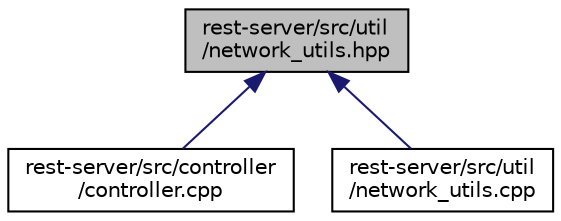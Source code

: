 digraph "rest-server/src/util/network_utils.hpp"
{
 // LATEX_PDF_SIZE
  edge [fontname="Helvetica",fontsize="10",labelfontname="Helvetica",labelfontsize="10"];
  node [fontname="Helvetica",fontsize="10",shape=record];
  Node3 [label="rest-server/src/util\l/network_utils.hpp",height=0.2,width=0.4,color="black", fillcolor="grey75", style="filled", fontcolor="black",tooltip=" "];
  Node3 -> Node4 [dir="back",color="midnightblue",fontsize="10",style="solid",fontname="Helvetica"];
  Node4 [label="rest-server/src/controller\l/controller.cpp",height=0.2,width=0.4,color="black", fillcolor="white", style="filled",URL="$controller_8cpp.html",tooltip="General implementation of Controller."];
  Node3 -> Node5 [dir="back",color="midnightblue",fontsize="10",style="solid",fontname="Helvetica"];
  Node5 [label="rest-server/src/util\l/network_utils.cpp",height=0.2,width=0.4,color="black", fillcolor="white", style="filled",URL="$network__utils_8cpp.html",tooltip=" "];
}
